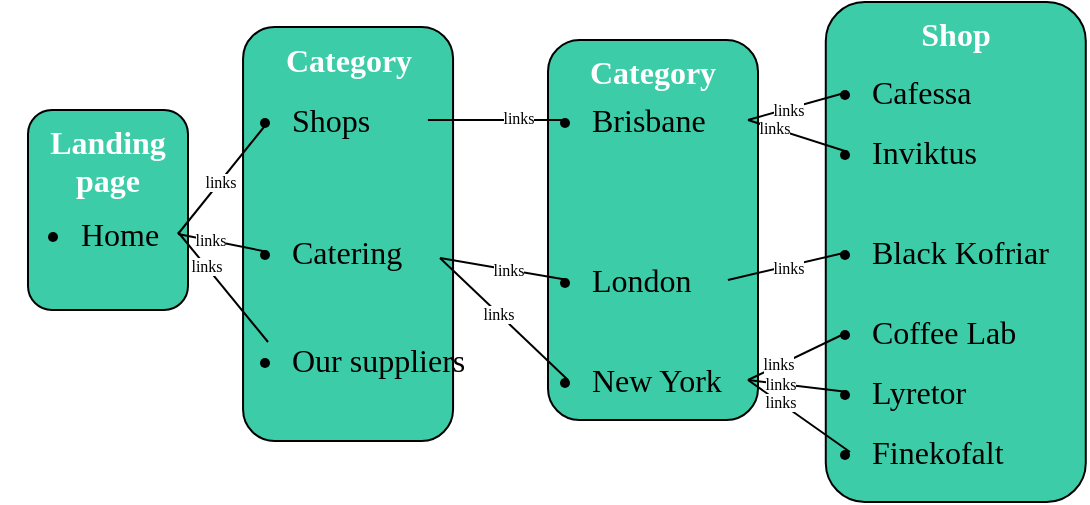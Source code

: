 <mxfile version="19.0.3" type="device"><diagram id="mO_h98wcOn_wwFc8yRD8" name="Page-1"><mxGraphModel dx="717" dy="448" grid="1" gridSize="10" guides="1" tooltips="1" connect="1" arrows="1" fold="1" page="1" pageScale="1" pageWidth="850" pageHeight="1100" math="0" shadow="0"><root><mxCell id="0"/><mxCell id="1" parent="0"/><mxCell id="k-7wVnNnGhOIazmrDG2--43" value="&lt;b&gt;&lt;font color=&quot;#ffffff&quot;&gt;Category&lt;/font&gt;&lt;/b&gt;" style="rounded=1;whiteSpace=wrap;html=1;fontFamily=Work Sans;fontSize=16;fontColor=#000000;fillColor=#3DCCA8;verticalAlign=top;" vertex="1" parent="1"><mxGeometry x="127.53" y="22.5" width="105" height="207" as="geometry"/></mxCell><mxCell id="k-7wVnNnGhOIazmrDG2--8" value="&lt;ul&gt;&lt;li&gt;Catering&lt;/li&gt;&lt;/ul&gt;" style="text;html=1;strokeColor=none;fillColor=none;align=left;verticalAlign=middle;whiteSpace=wrap;rounded=0;fontSize=16;fontColor=#000000;fontFamily=Work Sans;" vertex="1" parent="1"><mxGeometry x="110" y="115" width="150" height="40" as="geometry"/></mxCell><mxCell id="k-7wVnNnGhOIazmrDG2--45" value="&lt;b&gt;&lt;font color=&quot;#ffffff&quot;&gt;Shop&lt;/font&gt;&lt;/b&gt;" style="rounded=1;whiteSpace=wrap;html=1;fontFamily=Work Sans;fontSize=16;fontColor=#000000;fillColor=#3DCCA8;verticalAlign=top;" vertex="1" parent="1"><mxGeometry x="418.89" y="10" width="130" height="250" as="geometry"/></mxCell><mxCell id="k-7wVnNnGhOIazmrDG2--44" value="&lt;font color=&quot;#ffffff&quot;&gt;&lt;b&gt;Category&lt;/b&gt;&lt;/font&gt;" style="rounded=1;whiteSpace=wrap;html=1;fontFamily=Work Sans;fontSize=16;fontColor=#000000;fillColor=#3DCCA8;verticalAlign=top;" vertex="1" parent="1"><mxGeometry x="280" y="29" width="105" height="190" as="geometry"/></mxCell><mxCell id="k-7wVnNnGhOIazmrDG2--42" value="Landing page" style="rounded=1;whiteSpace=wrap;html=1;fontFamily=Work Sans;fontSize=16;fontColor=#FFFFFF;fillColor=#3DCCA8;verticalAlign=top;fontStyle=1" vertex="1" parent="1"><mxGeometry x="20" y="64" width="80" height="100" as="geometry"/></mxCell><mxCell id="k-7wVnNnGhOIazmrDG2--22" value="" style="endArrow=none;html=1;rounded=0;fontFamily=Work Sans;fontSize=16;fontColor=#000000;" edge="1" parent="1"><mxGeometry width="50" height="50" relative="1" as="geometry"><mxPoint x="95" y="125" as="sourcePoint"/><mxPoint x="140" y="180" as="targetPoint"/></mxGeometry></mxCell><mxCell id="k-7wVnNnGhOIazmrDG2--51" value="links" style="edgeLabel;html=1;align=center;verticalAlign=middle;resizable=0;points=[];fontSize=8;fontFamily=Work Sans;fontColor=#000000;" vertex="1" connectable="0" parent="k-7wVnNnGhOIazmrDG2--22"><mxGeometry x="-0.375" relative="1" as="geometry"><mxPoint as="offset"/></mxGeometry></mxCell><mxCell id="k-7wVnNnGhOIazmrDG2--5" value="&lt;ul&gt;&lt;li&gt;Home&lt;/li&gt;&lt;/ul&gt;" style="text;html=1;strokeColor=none;fillColor=none;align=center;verticalAlign=middle;whiteSpace=wrap;rounded=0;fontSize=16;fontColor=#000000;fontFamily=Work Sans;" vertex="1" parent="1"><mxGeometry x="6" y="106" width="80" height="40" as="geometry"/></mxCell><mxCell id="k-7wVnNnGhOIazmrDG2--6" value="&lt;ul&gt;&lt;li&gt;Shops&lt;/li&gt;&lt;/ul&gt;" style="text;html=1;strokeColor=none;fillColor=none;align=left;verticalAlign=middle;whiteSpace=wrap;rounded=0;fontSize=16;fontColor=#000000;fontFamily=Work Sans;" vertex="1" parent="1"><mxGeometry x="110" y="49" width="150" height="40" as="geometry"/></mxCell><mxCell id="k-7wVnNnGhOIazmrDG2--7" value="&lt;ul&gt;&lt;li&gt;Our suppliers&lt;/li&gt;&lt;/ul&gt;" style="text;html=1;strokeColor=none;fillColor=none;align=left;verticalAlign=middle;whiteSpace=wrap;rounded=0;fontSize=16;fontColor=#000000;fontFamily=Work Sans;" vertex="1" parent="1"><mxGeometry x="110" y="169" width="130" height="40" as="geometry"/></mxCell><mxCell id="k-7wVnNnGhOIazmrDG2--9" value="&lt;ul&gt;&lt;li&gt;Brisbane&lt;/li&gt;&lt;/ul&gt;" style="text;html=1;strokeColor=none;fillColor=none;align=left;verticalAlign=middle;whiteSpace=wrap;rounded=0;fontSize=16;fontColor=#000000;fontFamily=Work Sans;" vertex="1" parent="1"><mxGeometry x="260" y="49" width="150" height="40" as="geometry"/></mxCell><mxCell id="k-7wVnNnGhOIazmrDG2--10" value="&lt;ul&gt;&lt;li&gt;New York&lt;/li&gt;&lt;/ul&gt;" style="text;html=1;strokeColor=none;fillColor=none;align=left;verticalAlign=middle;whiteSpace=wrap;rounded=0;fontSize=16;fontColor=#000000;fontFamily=Work Sans;" vertex="1" parent="1"><mxGeometry x="260" y="179" width="150" height="40" as="geometry"/></mxCell><mxCell id="k-7wVnNnGhOIazmrDG2--11" value="&lt;ul&gt;&lt;li&gt;London&lt;/li&gt;&lt;/ul&gt;" style="text;html=1;strokeColor=none;fillColor=none;align=left;verticalAlign=middle;whiteSpace=wrap;rounded=0;fontSize=16;fontColor=#000000;fontFamily=Work Sans;" vertex="1" parent="1"><mxGeometry x="260" y="129" width="150" height="40" as="geometry"/></mxCell><mxCell id="k-7wVnNnGhOIazmrDG2--12" value="&lt;ul&gt;&lt;li&gt;Cafessa&lt;/li&gt;&lt;/ul&gt;" style="text;html=1;strokeColor=none;fillColor=none;align=left;verticalAlign=middle;whiteSpace=wrap;rounded=0;fontSize=16;fontColor=#000000;fontFamily=Work Sans;" vertex="1" parent="1"><mxGeometry x="400" y="35" width="150" height="40" as="geometry"/></mxCell><mxCell id="k-7wVnNnGhOIazmrDG2--13" value="&lt;ul&gt;&lt;li&gt;Black Kofriar&lt;/li&gt;&lt;/ul&gt;" style="text;html=1;strokeColor=none;fillColor=none;align=left;verticalAlign=middle;whiteSpace=wrap;rounded=0;fontSize=16;fontColor=#000000;fontFamily=Work Sans;" vertex="1" parent="1"><mxGeometry x="400" y="115" width="150" height="40" as="geometry"/></mxCell><mxCell id="k-7wVnNnGhOIazmrDG2--14" value="&lt;ul&gt;&lt;li&gt;Inviktus&lt;/li&gt;&lt;/ul&gt;" style="text;html=1;strokeColor=none;fillColor=none;align=left;verticalAlign=middle;whiteSpace=wrap;rounded=0;fontSize=16;fontColor=#000000;fontFamily=Work Sans;" vertex="1" parent="1"><mxGeometry x="400" y="65" width="150" height="40" as="geometry"/></mxCell><mxCell id="k-7wVnNnGhOIazmrDG2--15" value="&lt;ul&gt;&lt;li&gt;Coffee Lab&lt;/li&gt;&lt;/ul&gt;" style="text;html=1;strokeColor=none;fillColor=none;align=left;verticalAlign=middle;whiteSpace=wrap;rounded=0;fontSize=16;fontColor=#000000;fontFamily=Work Sans;" vertex="1" parent="1"><mxGeometry x="400" y="155" width="150" height="40" as="geometry"/></mxCell><mxCell id="k-7wVnNnGhOIazmrDG2--16" value="&lt;ul&gt;&lt;li&gt;Finekofalt&lt;/li&gt;&lt;/ul&gt;" style="text;html=1;strokeColor=none;fillColor=none;align=left;verticalAlign=middle;whiteSpace=wrap;rounded=0;fontSize=16;fontColor=#000000;fontFamily=Work Sans;" vertex="1" parent="1"><mxGeometry x="400" y="215" width="150" height="40" as="geometry"/></mxCell><mxCell id="k-7wVnNnGhOIazmrDG2--17" value="&lt;ul&gt;&lt;li&gt;Lyretor&lt;/li&gt;&lt;/ul&gt;" style="text;html=1;strokeColor=none;fillColor=none;align=left;verticalAlign=middle;whiteSpace=wrap;rounded=0;fontSize=16;fontColor=#000000;fontFamily=Work Sans;" vertex="1" parent="1"><mxGeometry x="400" y="185" width="150" height="40" as="geometry"/></mxCell><mxCell id="k-7wVnNnGhOIazmrDG2--23" value="" style="endArrow=none;html=1;rounded=0;fontFamily=Work Sans;fontSize=16;fontColor=#000000;entryX=0.2;entryY=0.5;entryDx=0;entryDy=0;entryPerimeter=0;" edge="1" parent="1" target="k-7wVnNnGhOIazmrDG2--8"><mxGeometry width="50" height="50" relative="1" as="geometry"><mxPoint x="95" y="126" as="sourcePoint"/><mxPoint x="150" y="119" as="targetPoint"/></mxGeometry></mxCell><mxCell id="k-7wVnNnGhOIazmrDG2--63" value="links" style="edgeLabel;html=1;align=center;verticalAlign=middle;resizable=0;points=[];fontSize=8;fontFamily=Work Sans;fontColor=#000000;" vertex="1" connectable="0" parent="k-7wVnNnGhOIazmrDG2--23"><mxGeometry x="-0.294" relative="1" as="geometry"><mxPoint as="offset"/></mxGeometry></mxCell><mxCell id="k-7wVnNnGhOIazmrDG2--26" value="" style="endArrow=none;html=1;rounded=0;fontFamily=Work Sans;fontSize=16;fontColor=#000000;entryX=0.2;entryY=0.5;entryDx=0;entryDy=0;entryPerimeter=0;exitX=0.733;exitY=0.5;exitDx=0;exitDy=0;exitPerimeter=0;" edge="1" parent="1" source="k-7wVnNnGhOIazmrDG2--6" target="k-7wVnNnGhOIazmrDG2--9"><mxGeometry width="50" height="50" relative="1" as="geometry"><mxPoint x="110" y="179" as="sourcePoint"/><mxPoint x="150" y="119" as="targetPoint"/></mxGeometry></mxCell><mxCell id="k-7wVnNnGhOIazmrDG2--66" value="links" style="edgeLabel;html=1;align=center;verticalAlign=middle;resizable=0;points=[];fontSize=8;fontFamily=Work Sans;fontColor=#000000;" vertex="1" connectable="0" parent="k-7wVnNnGhOIazmrDG2--26"><mxGeometry x="0.288" y="1" relative="1" as="geometry"><mxPoint as="offset"/></mxGeometry></mxCell><mxCell id="k-7wVnNnGhOIazmrDG2--28" value="" style="endArrow=none;html=1;rounded=0;fontFamily=Work Sans;fontSize=16;fontColor=#000000;entryX=0.2;entryY=0.5;entryDx=0;entryDy=0;entryPerimeter=0;" edge="1" parent="1" target="k-7wVnNnGhOIazmrDG2--11"><mxGeometry width="50" height="50" relative="1" as="geometry"><mxPoint x="226" y="138" as="sourcePoint"/><mxPoint x="150" y="119" as="targetPoint"/></mxGeometry></mxCell><mxCell id="k-7wVnNnGhOIazmrDG2--65" value="links" style="edgeLabel;html=1;align=center;verticalAlign=middle;resizable=0;points=[];fontSize=8;fontFamily=Work Sans;fontColor=#000000;" vertex="1" connectable="0" parent="k-7wVnNnGhOIazmrDG2--28"><mxGeometry x="0.05" relative="1" as="geometry"><mxPoint as="offset"/></mxGeometry></mxCell><mxCell id="k-7wVnNnGhOIazmrDG2--29" value="" style="endArrow=none;html=1;rounded=0;fontFamily=Work Sans;fontSize=16;fontColor=#000000;entryX=0.2;entryY=0.5;entryDx=0;entryDy=0;entryPerimeter=0;" edge="1" parent="1" target="k-7wVnNnGhOIazmrDG2--10"><mxGeometry width="50" height="50" relative="1" as="geometry"><mxPoint x="226" y="138" as="sourcePoint"/><mxPoint x="150" y="119" as="targetPoint"/></mxGeometry></mxCell><mxCell id="k-7wVnNnGhOIazmrDG2--64" value="links" style="edgeLabel;html=1;align=center;verticalAlign=middle;resizable=0;points=[];fontSize=8;fontFamily=Work Sans;fontColor=#000000;" vertex="1" connectable="0" parent="k-7wVnNnGhOIazmrDG2--29"><mxGeometry x="-0.104" relative="1" as="geometry"><mxPoint as="offset"/></mxGeometry></mxCell><mxCell id="k-7wVnNnGhOIazmrDG2--35" value="" style="endArrow=none;html=1;rounded=0;fontFamily=Work Sans;fontSize=16;fontColor=#000000;entryX=0.2;entryY=0.5;entryDx=0;entryDy=0;entryPerimeter=0;" edge="1" parent="1" target="k-7wVnNnGhOIazmrDG2--12"><mxGeometry width="50" height="50" relative="1" as="geometry"><mxPoint x="380" y="69" as="sourcePoint"/><mxPoint x="430" y="59" as="targetPoint"/></mxGeometry></mxCell><mxCell id="k-7wVnNnGhOIazmrDG2--53" value="links" style="edgeLabel;html=1;align=center;verticalAlign=middle;resizable=0;points=[];fontSize=8;fontFamily=Work Sans;fontColor=#000000;" vertex="1" connectable="0" parent="k-7wVnNnGhOIazmrDG2--35"><mxGeometry x="-0.183" relative="1" as="geometry"><mxPoint as="offset"/></mxGeometry></mxCell><mxCell id="k-7wVnNnGhOIazmrDG2--36" value="" style="endArrow=none;html=1;rounded=0;fontFamily=Work Sans;fontSize=16;fontColor=#000000;entryX=0.2;entryY=0.5;entryDx=0;entryDy=0;entryPerimeter=0;" edge="1" parent="1" target="k-7wVnNnGhOIazmrDG2--14"><mxGeometry width="50" height="50" relative="1" as="geometry"><mxPoint x="380" y="69" as="sourcePoint"/><mxPoint x="440" y="69" as="targetPoint"/></mxGeometry></mxCell><mxCell id="k-7wVnNnGhOIazmrDG2--54" value="links" style="edgeLabel;html=1;align=center;verticalAlign=middle;resizable=0;points=[];fontSize=8;fontFamily=Work Sans;fontColor=#000000;" vertex="1" connectable="0" parent="k-7wVnNnGhOIazmrDG2--36"><mxGeometry x="-0.498" relative="1" as="geometry"><mxPoint as="offset"/></mxGeometry></mxCell><mxCell id="k-7wVnNnGhOIazmrDG2--37" value="" style="endArrow=none;html=1;rounded=0;fontFamily=Work Sans;fontSize=16;fontColor=#000000;entryX=0.2;entryY=0.5;entryDx=0;entryDy=0;entryPerimeter=0;exitX=0.733;exitY=0.5;exitDx=0;exitDy=0;exitPerimeter=0;" edge="1" parent="1" source="k-7wVnNnGhOIazmrDG2--11" target="k-7wVnNnGhOIazmrDG2--13"><mxGeometry width="50" height="50" relative="1" as="geometry"><mxPoint x="370" y="129" as="sourcePoint"/><mxPoint x="420" y="149" as="targetPoint"/></mxGeometry></mxCell><mxCell id="k-7wVnNnGhOIazmrDG2--55" value="links" style="edgeLabel;html=1;align=center;verticalAlign=middle;resizable=0;points=[];fontSize=8;fontFamily=Work Sans;fontColor=#000000;" vertex="1" connectable="0" parent="k-7wVnNnGhOIazmrDG2--37"><mxGeometry x="0.046" relative="1" as="geometry"><mxPoint x="-1" y="1" as="offset"/></mxGeometry></mxCell><mxCell id="k-7wVnNnGhOIazmrDG2--38" value="" style="endArrow=none;html=1;rounded=0;fontFamily=Work Sans;fontSize=16;fontColor=#000000;entryX=0.2;entryY=0.5;entryDx=0;entryDy=0;entryPerimeter=0;exitX=0.8;exitY=0.5;exitDx=0;exitDy=0;exitPerimeter=0;" edge="1" parent="1" source="k-7wVnNnGhOIazmrDG2--10" target="k-7wVnNnGhOIazmrDG2--15"><mxGeometry width="50" height="50" relative="1" as="geometry"><mxPoint x="379.95" y="159" as="sourcePoint"/><mxPoint x="440" y="145" as="targetPoint"/></mxGeometry></mxCell><mxCell id="k-7wVnNnGhOIazmrDG2--56" value="links" style="edgeLabel;html=1;align=center;verticalAlign=middle;resizable=0;points=[];fontSize=8;fontFamily=Work Sans;fontColor=#000000;" vertex="1" connectable="0" parent="k-7wVnNnGhOIazmrDG2--38"><mxGeometry x="-0.38" y="1" relative="1" as="geometry"><mxPoint as="offset"/></mxGeometry></mxCell><mxCell id="k-7wVnNnGhOIazmrDG2--39" value="" style="endArrow=none;html=1;rounded=0;fontFamily=Work Sans;fontSize=16;fontColor=#000000;entryX=0.2;entryY=0.5;entryDx=0;entryDy=0;entryPerimeter=0;" edge="1" parent="1" target="k-7wVnNnGhOIazmrDG2--17"><mxGeometry width="50" height="50" relative="1" as="geometry"><mxPoint x="380" y="199" as="sourcePoint"/><mxPoint x="440" y="185" as="targetPoint"/></mxGeometry></mxCell><mxCell id="k-7wVnNnGhOIazmrDG2--58" value="links" style="edgeLabel;html=1;align=center;verticalAlign=middle;resizable=0;points=[];fontSize=8;fontFamily=Work Sans;fontColor=#000000;" vertex="1" connectable="0" parent="k-7wVnNnGhOIazmrDG2--39"><mxGeometry x="-0.37" relative="1" as="geometry"><mxPoint as="offset"/></mxGeometry></mxCell><mxCell id="k-7wVnNnGhOIazmrDG2--40" value="" style="endArrow=none;html=1;rounded=0;fontFamily=Work Sans;fontSize=16;fontColor=#000000;" edge="1" parent="1"><mxGeometry width="50" height="50" relative="1" as="geometry"><mxPoint x="380" y="199" as="sourcePoint"/><mxPoint x="431" y="235" as="targetPoint"/></mxGeometry></mxCell><mxCell id="k-7wVnNnGhOIazmrDG2--57" value="links" style="edgeLabel;html=1;align=center;verticalAlign=middle;resizable=0;points=[];fontSize=8;fontFamily=Work Sans;fontColor=#000000;" vertex="1" connectable="0" parent="k-7wVnNnGhOIazmrDG2--40"><mxGeometry x="-0.38" relative="1" as="geometry"><mxPoint as="offset"/></mxGeometry></mxCell><mxCell id="k-7wVnNnGhOIazmrDG2--60" value="" style="endArrow=none;html=1;rounded=0;fontFamily=Work Sans;fontSize=16;fontColor=#000000;" edge="1" parent="1"><mxGeometry width="50" height="50" relative="1" as="geometry"><mxPoint x="95" y="126" as="sourcePoint"/><mxPoint x="140" y="70" as="targetPoint"/></mxGeometry></mxCell><mxCell id="k-7wVnNnGhOIazmrDG2--62" value="links" style="edgeLabel;html=1;align=center;verticalAlign=middle;resizable=0;points=[];fontSize=8;fontFamily=Work Sans;fontColor=#000000;labelBackgroundColor=default;" vertex="1" connectable="0" parent="k-7wVnNnGhOIazmrDG2--60"><mxGeometry x="-0.062" relative="1" as="geometry"><mxPoint as="offset"/></mxGeometry></mxCell></root></mxGraphModel></diagram></mxfile>